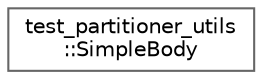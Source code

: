 digraph "类继承关系图"
{
 // LATEX_PDF_SIZE
  bgcolor="transparent";
  edge [fontname=Helvetica,fontsize=10,labelfontname=Helvetica,labelfontsize=10];
  node [fontname=Helvetica,fontsize=10,shape=box,height=0.2,width=0.4];
  rankdir="LR";
  Node0 [id="Node000000",label="test_partitioner_utils\l::SimpleBody",height=0.2,width=0.4,color="grey40", fillcolor="white", style="filled",URL="$classtest__partitioner__utils_1_1_simple_body.html",tooltip=" "];
}
